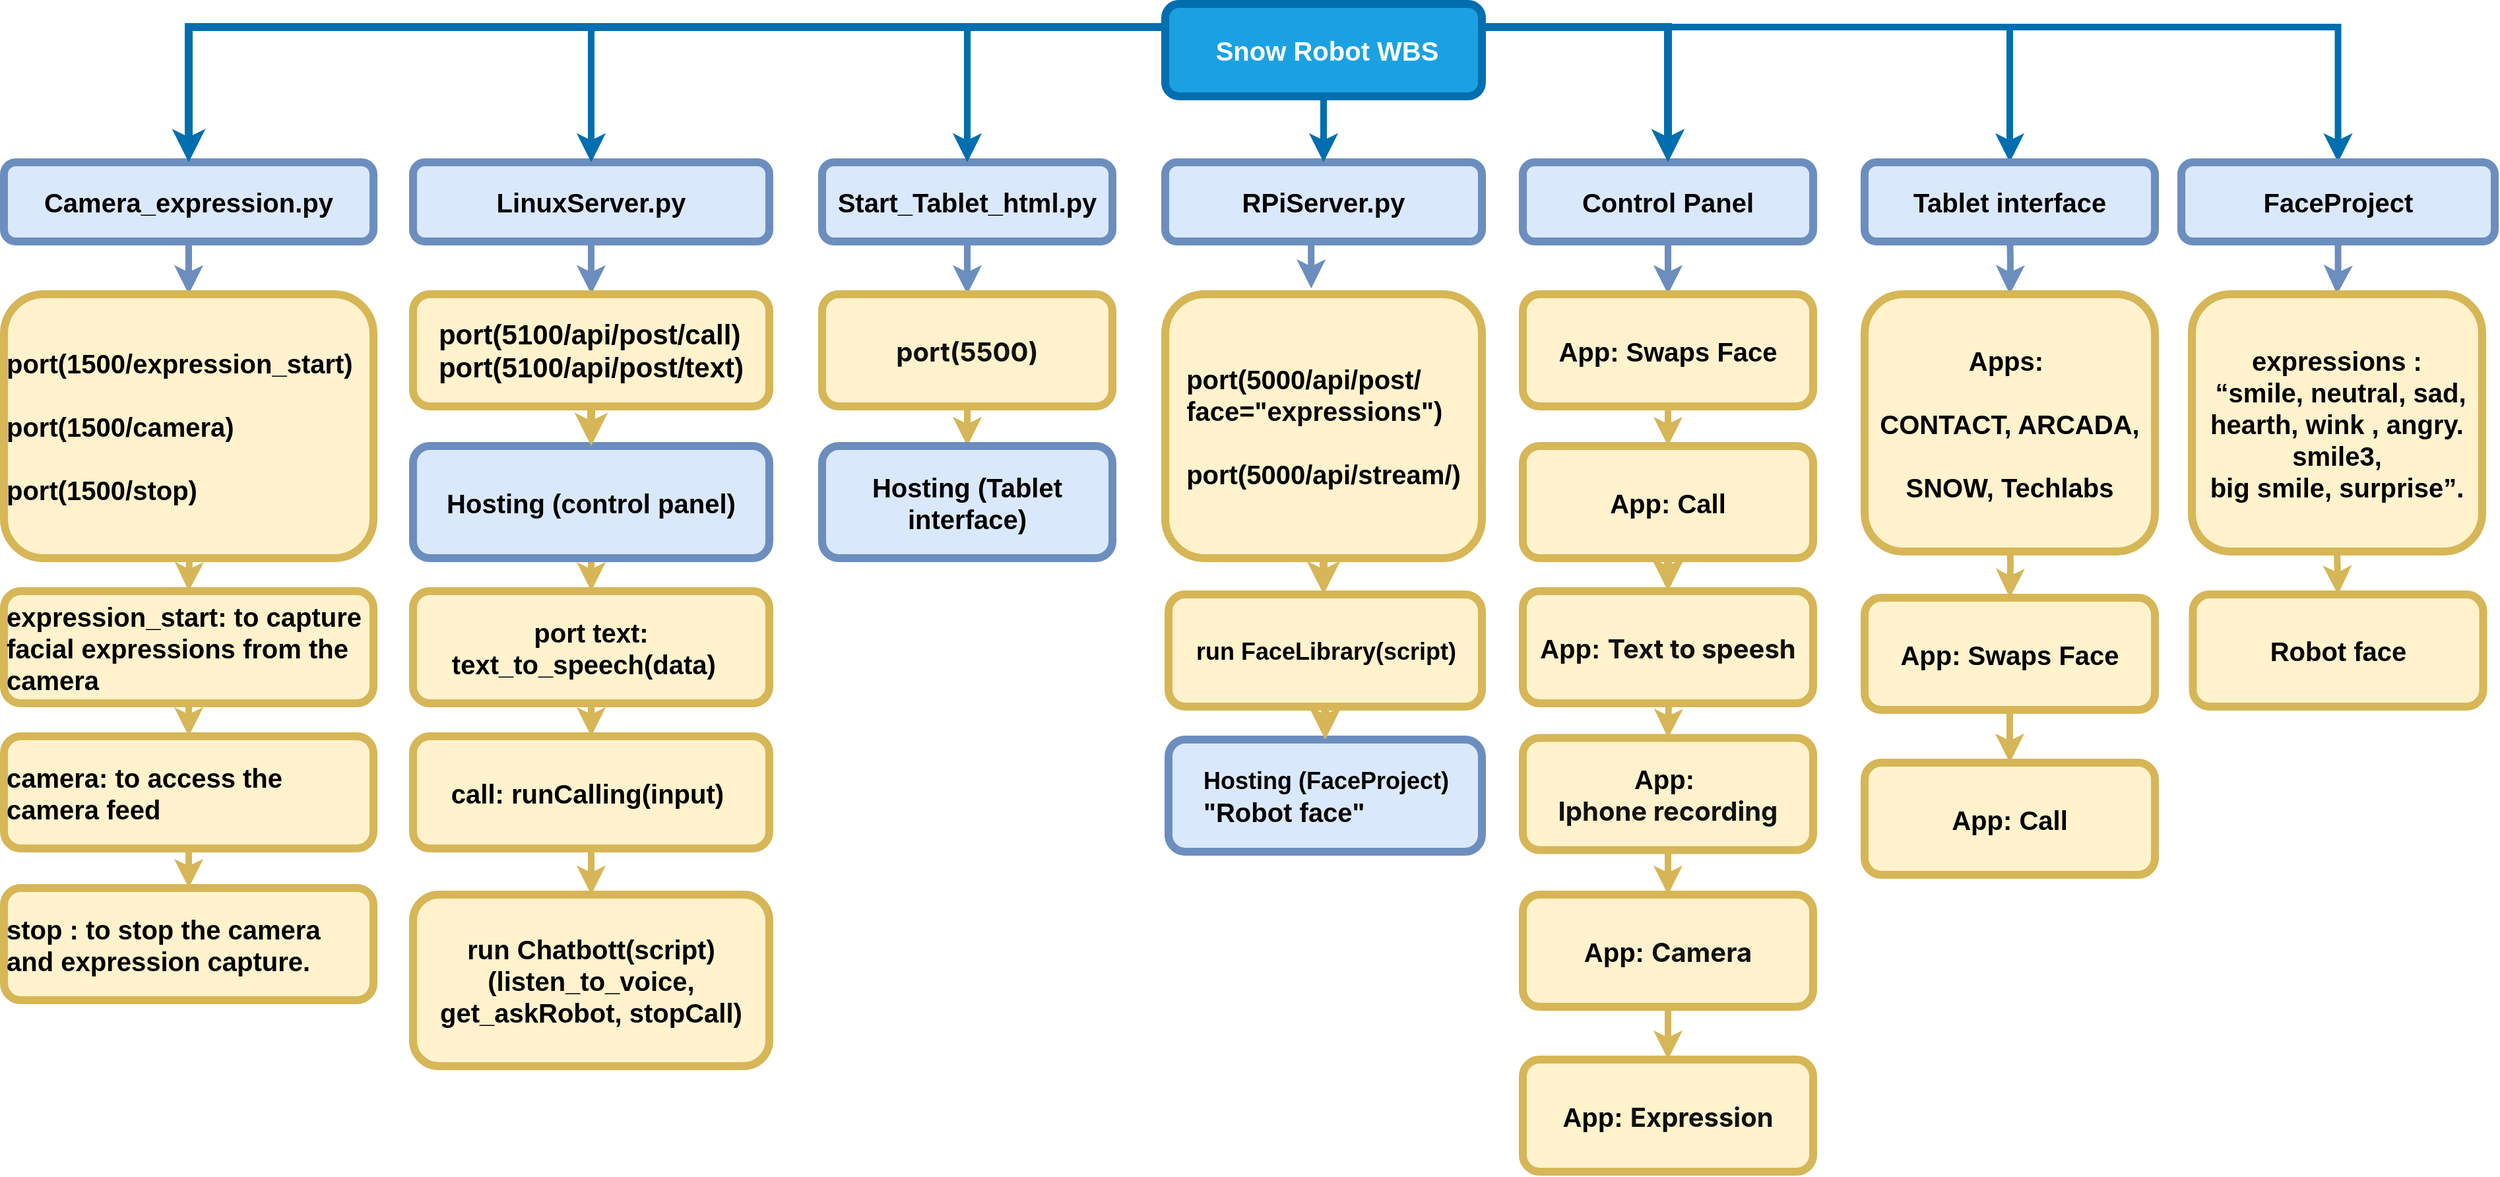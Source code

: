 <mxfile version="22.1.18" type="device">
  <diagram name="Page-1" id="COrFMnz_p7-D-PMmMtaf">
    <mxGraphModel dx="2607" dy="1342" grid="1" gridSize="10" guides="1" tooltips="1" connect="1" arrows="1" fold="1" page="1" pageScale="1" pageWidth="827" pageHeight="1169" math="0" shadow="0">
      <root>
        <mxCell id="0" />
        <mxCell id="1" parent="0" />
        <mxCell id="Z2EIfXbJQI6Vk2WRU7xh-23" style="edgeStyle=orthogonalEdgeStyle;rounded=0;orthogonalLoop=1;jettySize=auto;html=1;exitX=0.5;exitY=1;exitDx=0;exitDy=0;entryX=0.5;entryY=0;entryDx=0;entryDy=0;strokeWidth=5;fillColor=#dae8fc;gradientColor=#7ea6e0;strokeColor=#6c8ebf;" edge="1" parent="1" source="FyWftR82RvruH2qA07P9-5" target="FyWftR82RvruH2qA07P9-28">
          <mxGeometry relative="1" as="geometry" />
        </mxCell>
        <mxCell id="FyWftR82RvruH2qA07P9-5" value="&lt;div&gt;&lt;b&gt;LinuxServer.py&lt;/b&gt;&lt;br&gt;&lt;/div&gt;" style="rounded=1;whiteSpace=wrap;html=1;fillColor=#dae8fc;strokeColor=#6c8ebf;fontSize=20;fontStyle=1;strokeWidth=6;" parent="1" vertex="1">
          <mxGeometry x="500" y="130" width="270" height="60" as="geometry" />
        </mxCell>
        <mxCell id="Z2EIfXbJQI6Vk2WRU7xh-3" style="edgeStyle=orthogonalEdgeStyle;rounded=0;orthogonalLoop=1;jettySize=auto;html=1;exitX=0.5;exitY=1;exitDx=0;exitDy=0;strokeWidth=5;fillColor=#dae8fc;gradientColor=#7ea6e0;strokeColor=#6c8ebf;" edge="1" parent="1" source="FyWftR82RvruH2qA07P9-9" target="FyWftR82RvruH2qA07P9-14">
          <mxGeometry relative="1" as="geometry" />
        </mxCell>
        <mxCell id="FyWftR82RvruH2qA07P9-9" value="&lt;b&gt;Camera_expression.py&lt;/b&gt;" style="rounded=1;whiteSpace=wrap;html=1;fillColor=#dae8fc;strokeColor=#6c8ebf;fontSize=20;fontStyle=1;strokeWidth=6;" parent="1" vertex="1">
          <mxGeometry x="190" y="130" width="280" height="60" as="geometry" />
        </mxCell>
        <mxCell id="Z2EIfXbJQI6Vk2WRU7xh-22" style="edgeStyle=orthogonalEdgeStyle;rounded=0;orthogonalLoop=1;jettySize=auto;html=1;exitX=0.5;exitY=1;exitDx=0;exitDy=0;entryX=0.5;entryY=0;entryDx=0;entryDy=0;strokeWidth=5;fillColor=#dae8fc;gradientColor=#7ea6e0;strokeColor=#6c8ebf;" edge="1" parent="1" source="FyWftR82RvruH2qA07P9-10" target="FyWftR82RvruH2qA07P9-34">
          <mxGeometry relative="1" as="geometry" />
        </mxCell>
        <mxCell id="FyWftR82RvruH2qA07P9-10" value="&lt;font style=&quot;font-size: 20px;&quot;&gt;&lt;b&gt;Start_Tablet_html.py&lt;/b&gt;&lt;span style=&quot;font-size: 20px;&quot;&gt;&lt;br style=&quot;font-size: 20px;&quot;&gt;&lt;/span&gt;&lt;/font&gt;" style="rounded=1;whiteSpace=wrap;html=1;fillColor=#dae8fc;strokeColor=#6c8ebf;fontSize=20;fontStyle=1;strokeWidth=6;" parent="1" vertex="1">
          <mxGeometry x="810" y="130" width="220" height="60" as="geometry" />
        </mxCell>
        <mxCell id="FyWftR82RvruH2qA07P9-11" value="&lt;b&gt;RPiServer.py&lt;/b&gt;" style="rounded=1;whiteSpace=wrap;html=1;fillColor=#dae8fc;strokeColor=#6c8ebf;fontSize=20;fontStyle=1;strokeWidth=6;" parent="1" vertex="1">
          <mxGeometry x="1070" y="130" width="240" height="60" as="geometry" />
        </mxCell>
        <mxCell id="Z2EIfXbJQI6Vk2WRU7xh-13" style="edgeStyle=orthogonalEdgeStyle;rounded=0;orthogonalLoop=1;jettySize=auto;html=1;exitX=0.5;exitY=1;exitDx=0;exitDy=0;entryX=0.5;entryY=0;entryDx=0;entryDy=0;strokeWidth=5;fillColor=#dae8fc;gradientColor=#7ea6e0;strokeColor=#6c8ebf;" edge="1" parent="1" source="FyWftR82RvruH2qA07P9-12" target="FyWftR82RvruH2qA07P9-47">
          <mxGeometry relative="1" as="geometry" />
        </mxCell>
        <mxCell id="FyWftR82RvruH2qA07P9-12" value="&lt;font style=&quot;font-size: 20px;&quot;&gt;Control Panel&lt;span style=&quot;font-size: 20px;&quot;&gt;&lt;font style=&quot;font-size: 20px;&quot;&gt;&lt;br&gt;&lt;/font&gt;&lt;/span&gt;&lt;/font&gt;" style="rounded=1;whiteSpace=wrap;html=1;fillColor=#dae8fc;strokeColor=#6c8ebf;fontSize=20;fontStyle=1;strokeWidth=6;" parent="1" vertex="1">
          <mxGeometry x="1341" y="130" width="220" height="60" as="geometry" />
        </mxCell>
        <mxCell id="Z2EIfXbJQI6Vk2WRU7xh-29" style="edgeStyle=orthogonalEdgeStyle;rounded=0;orthogonalLoop=1;jettySize=auto;html=1;exitX=0.5;exitY=1;exitDx=0;exitDy=0;entryX=0.5;entryY=0;entryDx=0;entryDy=0;fillColor=#fff2cc;strokeColor=#d6b656;strokeWidth=5;" edge="1" parent="1" target="Z2EIfXbJQI6Vk2WRU7xh-1">
          <mxGeometry relative="1" as="geometry">
            <mxPoint x="330" y="405" as="sourcePoint" />
          </mxGeometry>
        </mxCell>
        <mxCell id="FyWftR82RvruH2qA07P9-14" value="&lt;span style=&quot;background-color: initial;&quot;&gt;port(1500/expression_start) &lt;br&gt;&lt;br&gt;port(1500/camera)&lt;br&gt;&lt;br&gt;port(1500/stop)&lt;/span&gt;" style="rounded=1;whiteSpace=wrap;html=1;fillColor=#fff2cc;strokeColor=#d6b656;fontSize=20;fontStyle=1;strokeWidth=6;align=left;" parent="1" vertex="1">
          <mxGeometry x="190" y="230" width="280" height="200" as="geometry" />
        </mxCell>
        <mxCell id="Z2EIfXbJQI6Vk2WRU7xh-36" style="edgeStyle=orthogonalEdgeStyle;rounded=0;orthogonalLoop=1;jettySize=auto;html=1;exitX=0.5;exitY=1;exitDx=0;exitDy=0;entryX=0.5;entryY=0;entryDx=0;entryDy=0;strokeWidth=5;fillColor=#fff2cc;strokeColor=#d6b656;" edge="1" parent="1" source="FyWftR82RvruH2qA07P9-27" target="Z2EIfXbJQI6Vk2WRU7xh-14">
          <mxGeometry relative="1" as="geometry" />
        </mxCell>
        <mxCell id="FyWftR82RvruH2qA07P9-27" value="&lt;div style=&quot;&quot;&gt;&lt;span style=&quot;background-color: initial;&quot;&gt;&lt;font style=&quot;font-size: 20px;&quot;&gt;Hosting (control panel)&lt;/font&gt;&lt;/span&gt;&lt;/div&gt;" style="rounded=1;whiteSpace=wrap;html=1;fillColor=#dae8fc;strokeColor=#6c8ebf;fontSize=20;fontStyle=1;strokeWidth=6;align=center;" parent="1" vertex="1">
          <mxGeometry x="500" y="345" width="270" height="85" as="geometry" />
        </mxCell>
        <mxCell id="FyWftR82RvruH2qA07P9-72" style="edgeStyle=orthogonalEdgeStyle;rounded=0;orthogonalLoop=1;jettySize=auto;html=1;exitX=0.5;exitY=1;exitDx=0;exitDy=0;fillColor=#fff2cc;strokeColor=#d6b656;strokeWidth=6;" parent="1" source="FyWftR82RvruH2qA07P9-28" target="FyWftR82RvruH2qA07P9-27" edge="1">
          <mxGeometry relative="1" as="geometry" />
        </mxCell>
        <mxCell id="FyWftR82RvruH2qA07P9-28" value="&lt;div style=&quot;text-align: left; font-size: 21px;&quot;&gt;&lt;font style=&quot;font-size: 21px;&quot;&gt;port(5100/api/post/call&lt;span style=&quot;background-color: initial;&quot;&gt;)&lt;/span&gt;&lt;/font&gt;&lt;/div&gt;&lt;div style=&quot;text-align: left; font-size: 21px;&quot;&gt;&lt;font style=&quot;font-size: 21px;&quot;&gt;port(5100/api/post/text&lt;span style=&quot;border-color: var(--border-color); background-color: initial;&quot;&gt;)&lt;/span&gt;&lt;/font&gt;&lt;span style=&quot;font-size: 18px; background-color: initial;&quot;&gt;&lt;br&gt;&lt;/span&gt;&lt;/div&gt;" style="rounded=1;whiteSpace=wrap;html=1;fillColor=#fff2cc;strokeColor=#d6b656;fontSize=20;fontStyle=1;strokeWidth=6;" parent="1" vertex="1">
          <mxGeometry x="500" y="230" width="270" height="85" as="geometry" />
        </mxCell>
        <mxCell id="Z2EIfXbJQI6Vk2WRU7xh-38" style="edgeStyle=orthogonalEdgeStyle;rounded=0;orthogonalLoop=1;jettySize=auto;html=1;exitX=0.5;exitY=1;exitDx=0;exitDy=0;entryX=0.5;entryY=0;entryDx=0;entryDy=0;strokeWidth=5;fillColor=#fff2cc;strokeColor=#d6b656;" edge="1" parent="1" source="FyWftR82RvruH2qA07P9-29" target="Z2EIfXbJQI6Vk2WRU7xh-12">
          <mxGeometry relative="1" as="geometry" />
        </mxCell>
        <mxCell id="FyWftR82RvruH2qA07P9-29" value="&lt;div style=&quot;&quot;&gt;call: runCalling(input)&amp;nbsp;&lt;/div&gt;" style="rounded=1;whiteSpace=wrap;html=1;fillColor=#fff2cc;strokeColor=#d6b656;fontSize=20;fontStyle=1;align=center;strokeWidth=6;" parent="1" vertex="1">
          <mxGeometry x="500" y="565" width="270" height="85" as="geometry" />
        </mxCell>
        <mxCell id="Z2EIfXbJQI6Vk2WRU7xh-24" style="edgeStyle=orthogonalEdgeStyle;rounded=0;orthogonalLoop=1;jettySize=auto;html=1;exitX=0.5;exitY=1;exitDx=0;exitDy=0;entryX=0.5;entryY=0;entryDx=0;entryDy=0;strokeWidth=5;fillColor=#fff2cc;strokeColor=#d6b656;" edge="1" parent="1" source="FyWftR82RvruH2qA07P9-34" target="Wc_TI29IOknh3dccR-WR-1">
          <mxGeometry relative="1" as="geometry" />
        </mxCell>
        <mxCell id="FyWftR82RvruH2qA07P9-34" value="&lt;div style=&quot;text-align: left;&quot;&gt;&lt;font face=&quot;-apple-system, Roboto, SegoeUI, Segoe UI, Helvetica Neue, Helvetica, Microsoft YaHei, Meiryo UI, Meiryo, Arial Unicode MS, sans-serif&quot; color=&quot;#111111&quot;&gt;port(5500)&lt;/font&gt;&lt;br&gt;&lt;/div&gt;" style="rounded=1;whiteSpace=wrap;html=1;fillColor=#fff2cc;strokeColor=#d6b656;fontSize=20;fontStyle=1;strokeWidth=6;" parent="1" vertex="1">
          <mxGeometry x="810" y="230" width="220" height="85" as="geometry" />
        </mxCell>
        <mxCell id="FyWftR82RvruH2qA07P9-37" value="&lt;div style=&quot;text-align: left;&quot;&gt;&lt;span style=&quot;font-size: 18px; background-color: initial;&quot;&gt;Hosting (FaceProject)&lt;/span&gt;&lt;/div&gt;&lt;font style=&quot;&quot;&gt;&lt;div style=&quot;text-align: left;&quot;&gt;&lt;span style=&quot;background-color: initial;&quot;&gt;&quot;Robot face&quot;&lt;/span&gt;&lt;/div&gt;&lt;/font&gt;" style="rounded=1;whiteSpace=wrap;html=1;fillColor=#dae8fc;strokeColor=#6c8ebf;fontSize=20;fontStyle=1;strokeWidth=6;" parent="1" vertex="1">
          <mxGeometry x="1072.5" y="567.5" width="237.5" height="85" as="geometry" />
        </mxCell>
        <mxCell id="FyWftR82RvruH2qA07P9-88" style="edgeStyle=orthogonalEdgeStyle;rounded=0;orthogonalLoop=1;jettySize=auto;html=1;exitX=0;exitY=0.25;exitDx=0;exitDy=0;entryX=0.5;entryY=0;entryDx=0;entryDy=0;strokeWidth=6;fillColor=#1ba1e2;strokeColor=#006EAF;" parent="1" source="FyWftR82RvruH2qA07P9-39" target="FyWftR82RvruH2qA07P9-9" edge="1">
          <mxGeometry relative="1" as="geometry" />
        </mxCell>
        <mxCell id="FyWftR82RvruH2qA07P9-91" style="edgeStyle=orthogonalEdgeStyle;rounded=0;orthogonalLoop=1;jettySize=auto;html=1;exitX=1;exitY=0.25;exitDx=0;exitDy=0;strokeWidth=6;fillColor=#1ba1e2;strokeColor=#006EAF;" parent="1" source="FyWftR82RvruH2qA07P9-39" target="FyWftR82RvruH2qA07P9-12" edge="1">
          <mxGeometry relative="1" as="geometry" />
        </mxCell>
        <mxCell id="Z2EIfXbJQI6Vk2WRU7xh-51" style="edgeStyle=orthogonalEdgeStyle;rounded=0;orthogonalLoop=1;jettySize=auto;html=1;exitX=1;exitY=0.25;exitDx=0;exitDy=0;strokeWidth=5;fillColor=#1ba1e2;strokeColor=#006EAF;" edge="1" parent="1" source="FyWftR82RvruH2qA07P9-39" target="Z2EIfXbJQI6Vk2WRU7xh-48">
          <mxGeometry relative="1" as="geometry" />
        </mxCell>
        <mxCell id="Z2EIfXbJQI6Vk2WRU7xh-55" style="edgeStyle=orthogonalEdgeStyle;rounded=0;orthogonalLoop=1;jettySize=auto;html=1;exitX=1;exitY=0.25;exitDx=0;exitDy=0;fillColor=#1ba1e2;strokeColor=#006EAF;strokeWidth=5;" edge="1" parent="1" source="FyWftR82RvruH2qA07P9-39" target="Z2EIfXbJQI6Vk2WRU7xh-52">
          <mxGeometry relative="1" as="geometry" />
        </mxCell>
        <mxCell id="Z2EIfXbJQI6Vk2WRU7xh-56" style="edgeStyle=orthogonalEdgeStyle;rounded=0;orthogonalLoop=1;jettySize=auto;html=1;exitX=0.5;exitY=1;exitDx=0;exitDy=0;entryX=0.5;entryY=0;entryDx=0;entryDy=0;strokeWidth=5;fillColor=#1ba1e2;strokeColor=#006EAF;" edge="1" parent="1" source="FyWftR82RvruH2qA07P9-39" target="FyWftR82RvruH2qA07P9-11">
          <mxGeometry relative="1" as="geometry" />
        </mxCell>
        <mxCell id="Z2EIfXbJQI6Vk2WRU7xh-58" style="edgeStyle=orthogonalEdgeStyle;rounded=0;orthogonalLoop=1;jettySize=auto;html=1;exitX=0;exitY=0.25;exitDx=0;exitDy=0;entryX=0.5;entryY=0;entryDx=0;entryDy=0;fillColor=#1ba1e2;strokeColor=#006EAF;strokeWidth=5;" edge="1" parent="1" source="FyWftR82RvruH2qA07P9-39" target="FyWftR82RvruH2qA07P9-5">
          <mxGeometry relative="1" as="geometry" />
        </mxCell>
        <mxCell id="Z2EIfXbJQI6Vk2WRU7xh-59" style="edgeStyle=orthogonalEdgeStyle;rounded=0;orthogonalLoop=1;jettySize=auto;html=1;exitX=0;exitY=0.25;exitDx=0;exitDy=0;fillColor=#1ba1e2;strokeColor=#006EAF;strokeWidth=5;" edge="1" parent="1" source="FyWftR82RvruH2qA07P9-39" target="FyWftR82RvruH2qA07P9-10">
          <mxGeometry relative="1" as="geometry" />
        </mxCell>
        <mxCell id="FyWftR82RvruH2qA07P9-39" value="&lt;font style=&quot;&quot;&gt;&amp;nbsp;Snow Robot WBS&lt;br style=&quot;font-size: 20px;&quot;&gt;&lt;/font&gt;" style="rounded=1;whiteSpace=wrap;html=1;fillColor=#1ba1e2;strokeColor=#006EAF;fontSize=20;fontStyle=1;strokeWidth=6;fontColor=#ffffff;" parent="1" vertex="1">
          <mxGeometry x="1070" y="10" width="240" height="70" as="geometry" />
        </mxCell>
        <mxCell id="FyWftR82RvruH2qA07P9-62" style="edgeStyle=orthogonalEdgeStyle;rounded=0;orthogonalLoop=1;jettySize=auto;html=1;exitX=0.5;exitY=1;exitDx=0;exitDy=0;entryX=0.5;entryY=0;entryDx=0;entryDy=0;fillColor=#fff2cc;strokeColor=#d6b656;strokeWidth=6;" parent="1" edge="1">
          <mxGeometry relative="1" as="geometry">
            <mxPoint x="1190" y="432.5" as="sourcePoint" />
            <mxPoint x="1190" y="457.5" as="targetPoint" />
          </mxGeometry>
        </mxCell>
        <mxCell id="FyWftR82RvruH2qA07P9-41" value="&lt;div style=&quot;text-align: left;&quot;&gt;port(5000/api/post/&lt;/div&gt;&lt;div style=&quot;text-align: left;&quot;&gt;face=&quot;expressions&quot;)&lt;/div&gt;&lt;div style=&quot;text-align: left;&quot;&gt;&lt;br&gt;&lt;/div&gt;&lt;div style=&quot;text-align: left;&quot;&gt;port(5000/api/stream/)&lt;br&gt;&lt;/div&gt;&lt;div style=&quot;text-align: left;&quot;&gt;&lt;/div&gt;" style="rounded=1;whiteSpace=wrap;html=1;fillColor=#fff2cc;strokeColor=#d6b656;fontSize=20;fontStyle=1;strokeWidth=6;" parent="1" vertex="1">
          <mxGeometry x="1070" y="230" width="240" height="200" as="geometry" />
        </mxCell>
        <mxCell id="FyWftR82RvruH2qA07P9-64" style="edgeStyle=orthogonalEdgeStyle;rounded=0;orthogonalLoop=1;jettySize=auto;html=1;exitX=0.5;exitY=1;exitDx=0;exitDy=0;entryX=0.5;entryY=0;entryDx=0;entryDy=0;fillColor=#fff2cc;strokeColor=#d6b656;strokeWidth=6;" parent="1" source="FyWftR82RvruH2qA07P9-43" target="FyWftR82RvruH2qA07P9-37" edge="1">
          <mxGeometry relative="1" as="geometry" />
        </mxCell>
        <mxCell id="FyWftR82RvruH2qA07P9-43" value="&lt;font style=&quot;&quot;&gt;&lt;font style=&quot;font-size: 18px;&quot;&gt;run FaceLibrary(script)&lt;/font&gt;&lt;br style=&quot;font-size: 20px;&quot;&gt;&lt;/font&gt;" style="rounded=1;whiteSpace=wrap;html=1;fillColor=#fff2cc;strokeColor=#d6b656;fontSize=20;fontStyle=1;strokeWidth=6;" parent="1" vertex="1">
          <mxGeometry x="1072.5" y="457.5" width="237.5" height="85" as="geometry" />
        </mxCell>
        <mxCell id="Z2EIfXbJQI6Vk2WRU7xh-25" style="edgeStyle=orthogonalEdgeStyle;rounded=0;orthogonalLoop=1;jettySize=auto;html=1;exitX=0.5;exitY=1;exitDx=0;exitDy=0;fillColor=#fff2cc;strokeColor=#d6b656;strokeWidth=5;" edge="1" parent="1" source="FyWftR82RvruH2qA07P9-47" target="FyWftR82RvruH2qA07P9-48">
          <mxGeometry relative="1" as="geometry" />
        </mxCell>
        <mxCell id="FyWftR82RvruH2qA07P9-47" value="&lt;div style=&quot;text-align: left;&quot;&gt;App: Swaps Face&lt;br&gt;&lt;/div&gt;" style="rounded=1;whiteSpace=wrap;html=1;fillColor=#fff2cc;strokeColor=#d6b656;fontSize=20;fontStyle=1;strokeWidth=6;" parent="1" vertex="1">
          <mxGeometry x="1341" y="230" width="220" height="85" as="geometry" />
        </mxCell>
        <mxCell id="FyWftR82RvruH2qA07P9-68" style="edgeStyle=orthogonalEdgeStyle;rounded=0;orthogonalLoop=1;jettySize=auto;html=1;exitX=0.5;exitY=1;exitDx=0;exitDy=0;fillColor=#fff2cc;strokeColor=#d6b656;strokeWidth=6;" parent="1" source="FyWftR82RvruH2qA07P9-48" target="FyWftR82RvruH2qA07P9-49" edge="1">
          <mxGeometry relative="1" as="geometry" />
        </mxCell>
        <mxCell id="FyWftR82RvruH2qA07P9-48" value="App:&amp;nbsp;&lt;span style=&quot;text-align: left; background-color: initial;&quot;&gt;Call&lt;/span&gt;" style="rounded=1;whiteSpace=wrap;html=1;fillColor=#fff2cc;strokeColor=#d6b656;fontSize=20;fontStyle=1;strokeWidth=6;" parent="1" vertex="1">
          <mxGeometry x="1341" y="345" width="220" height="85" as="geometry" />
        </mxCell>
        <mxCell id="Z2EIfXbJQI6Vk2WRU7xh-32" style="edgeStyle=orthogonalEdgeStyle;rounded=0;orthogonalLoop=1;jettySize=auto;html=1;exitX=0.5;exitY=1;exitDx=0;exitDy=0;entryX=0.5;entryY=0;entryDx=0;entryDy=0;fillColor=#fff2cc;strokeColor=#d6b656;strokeWidth=5;" edge="1" parent="1" target="FyWftR82RvruH2qA07P9-50">
          <mxGeometry relative="1" as="geometry">
            <mxPoint x="1451" y="511.25" as="sourcePoint" />
          </mxGeometry>
        </mxCell>
        <mxCell id="FyWftR82RvruH2qA07P9-49" value="App:&amp;nbsp;&lt;span style=&quot;color: rgb(17, 17, 17); font-family: -apple-system, Roboto, SegoeUI, &amp;quot;Segoe UI&amp;quot;, &amp;quot;Helvetica Neue&amp;quot;, Helvetica, &amp;quot;Microsoft YaHei&amp;quot;, &amp;quot;Meiryo UI&amp;quot;, Meiryo, &amp;quot;Arial Unicode MS&amp;quot;, sans-serif; text-align: left; background-color: initial;&quot;&gt;Text to speesh&lt;/span&gt;" style="rounded=1;whiteSpace=wrap;html=1;fillColor=#fff2cc;strokeColor=#d6b656;fontSize=20;fontStyle=1;strokeWidth=6;" parent="1" vertex="1">
          <mxGeometry x="1341" y="455" width="220" height="85" as="geometry" />
        </mxCell>
        <mxCell id="Z2EIfXbJQI6Vk2WRU7xh-40" style="edgeStyle=orthogonalEdgeStyle;rounded=0;orthogonalLoop=1;jettySize=auto;html=1;exitX=0.5;exitY=1;exitDx=0;exitDy=0;entryX=0.5;entryY=0;entryDx=0;entryDy=0;strokeWidth=5;fillColor=#fff2cc;strokeColor=#d6b656;" edge="1" parent="1" source="FyWftR82RvruH2qA07P9-50" target="FyWftR82RvruH2qA07P9-51">
          <mxGeometry relative="1" as="geometry" />
        </mxCell>
        <mxCell id="FyWftR82RvruH2qA07P9-50" value="App:&amp;nbsp;&lt;div style=&quot;text-align: left;&quot;&gt;&lt;font face=&quot;-apple-system, Roboto, SegoeUI, Segoe UI, Helvetica Neue, Helvetica, Microsoft YaHei, Meiryo UI, Meiryo, Arial Unicode MS, sans-serif&quot; color=&quot;#111111&quot;&gt;Iphone recording&lt;/font&gt;&lt;br&gt;&lt;/div&gt;" style="rounded=1;whiteSpace=wrap;html=1;fillColor=#fff2cc;strokeColor=#d6b656;fontSize=20;fontStyle=1;strokeWidth=6;" parent="1" vertex="1">
          <mxGeometry x="1341" y="566.25" width="220" height="85" as="geometry" />
        </mxCell>
        <mxCell id="Z2EIfXbJQI6Vk2WRU7xh-39" style="edgeStyle=orthogonalEdgeStyle;rounded=0;orthogonalLoop=1;jettySize=auto;html=1;exitX=0.5;exitY=1;exitDx=0;exitDy=0;strokeWidth=5;fillColor=#fff2cc;strokeColor=#d6b656;" edge="1" parent="1" source="FyWftR82RvruH2qA07P9-51" target="Wc_TI29IOknh3dccR-WR-5">
          <mxGeometry relative="1" as="geometry" />
        </mxCell>
        <mxCell id="FyWftR82RvruH2qA07P9-51" value="App:&amp;nbsp;&lt;span style=&quot;color: rgb(17, 17, 17); font-family: -apple-system, Roboto, SegoeUI, &amp;quot;Segoe UI&amp;quot;, &amp;quot;Helvetica Neue&amp;quot;, Helvetica, &amp;quot;Microsoft YaHei&amp;quot;, &amp;quot;Meiryo UI&amp;quot;, Meiryo, &amp;quot;Arial Unicode MS&amp;quot;, sans-serif; text-align: left; background-color: initial;&quot;&gt;Camera&lt;/span&gt;" style="rounded=1;whiteSpace=wrap;html=1;fillColor=#fff2cc;strokeColor=#d6b656;fontSize=20;fontStyle=1;strokeWidth=6;" parent="1" vertex="1">
          <mxGeometry x="1341" y="685" width="220" height="85" as="geometry" />
        </mxCell>
        <mxCell id="FyWftR82RvruH2qA07P9-82" style="edgeStyle=orthogonalEdgeStyle;rounded=0;orthogonalLoop=1;jettySize=auto;html=1;entryX=0.5;entryY=0;entryDx=0;entryDy=0;fillColor=#fff2cc;strokeColor=#d6b656;strokeWidth=6;" parent="1" edge="1">
          <mxGeometry relative="1" as="geometry">
            <mxPoint x="339.875" y="695" as="sourcePoint" />
            <mxPoint x="339.91" y="695" as="targetPoint" />
          </mxGeometry>
        </mxCell>
        <mxCell id="Wc_TI29IOknh3dccR-WR-1" value="&lt;div style=&quot;&quot;&gt;&lt;font style=&quot;font-size: 20px;&quot;&gt;&amp;nbsp;Hosting (Tablet&amp;nbsp;&lt;/font&gt;&lt;/div&gt;&lt;font style=&quot;font-size: 20px;&quot;&gt;interface)&lt;/font&gt;" style="rounded=1;whiteSpace=wrap;html=1;fillColor=#dae8fc;strokeColor=#6c8ebf;fontSize=20;fontStyle=1;align=center;strokeWidth=6;" parent="1" vertex="1">
          <mxGeometry x="810" y="345" width="220" height="85" as="geometry" />
        </mxCell>
        <mxCell id="Wc_TI29IOknh3dccR-WR-5" value="App:&amp;nbsp;&lt;span style=&quot;color: rgb(17, 17, 17); font-family: -apple-system, Roboto, SegoeUI, &amp;quot;Segoe UI&amp;quot;, &amp;quot;Helvetica Neue&amp;quot;, Helvetica, &amp;quot;Microsoft YaHei&amp;quot;, &amp;quot;Meiryo UI&amp;quot;, Meiryo, &amp;quot;Arial Unicode MS&amp;quot;, sans-serif; text-align: left; background-color: initial;&quot;&gt;Expression&lt;/span&gt;" style="rounded=1;whiteSpace=wrap;html=1;fillColor=#fff2cc;strokeColor=#d6b656;fontSize=20;fontStyle=1;strokeWidth=6;" parent="1" vertex="1">
          <mxGeometry x="1341" y="810" width="220" height="85" as="geometry" />
        </mxCell>
        <mxCell id="Z2EIfXbJQI6Vk2WRU7xh-5" style="edgeStyle=orthogonalEdgeStyle;rounded=0;orthogonalLoop=1;jettySize=auto;html=1;exitX=0.5;exitY=1;exitDx=0;exitDy=0;entryX=0.5;entryY=0;entryDx=0;entryDy=0;strokeWidth=5;fillColor=#fff2cc;strokeColor=#d6b656;" edge="1" parent="1" source="Z2EIfXbJQI6Vk2WRU7xh-1" target="Z2EIfXbJQI6Vk2WRU7xh-2">
          <mxGeometry relative="1" as="geometry" />
        </mxCell>
        <mxCell id="Z2EIfXbJQI6Vk2WRU7xh-1" value="expression_start: to capture facial expressions from the camera" style="rounded=1;whiteSpace=wrap;html=1;fillColor=#fff2cc;strokeColor=#d6b656;fontSize=20;fontStyle=1;strokeWidth=6;align=left;" vertex="1" parent="1">
          <mxGeometry x="190" y="455" width="280" height="85" as="geometry" />
        </mxCell>
        <mxCell id="Z2EIfXbJQI6Vk2WRU7xh-27" value="" style="edgeStyle=orthogonalEdgeStyle;rounded=0;orthogonalLoop=1;jettySize=auto;html=1;fillColor=#fff2cc;strokeColor=#d6b656;strokeWidth=5;" edge="1" parent="1" source="Z2EIfXbJQI6Vk2WRU7xh-2" target="Z2EIfXbJQI6Vk2WRU7xh-4">
          <mxGeometry relative="1" as="geometry" />
        </mxCell>
        <mxCell id="Z2EIfXbJQI6Vk2WRU7xh-2" value="camera:&amp;nbsp;to access the camera feed" style="rounded=1;whiteSpace=wrap;html=1;fillColor=#fff2cc;strokeColor=#d6b656;fontSize=20;fontStyle=1;strokeWidth=6;align=left;" vertex="1" parent="1">
          <mxGeometry x="190" y="565" width="280" height="85" as="geometry" />
        </mxCell>
        <mxCell id="Z2EIfXbJQI6Vk2WRU7xh-4" value="stop&amp;nbsp;:&amp;nbsp;to stop the camera and expression capture." style="rounded=1;whiteSpace=wrap;html=1;fillColor=#fff2cc;strokeColor=#d6b656;fontSize=20;fontStyle=1;strokeWidth=6;align=left;" vertex="1" parent="1">
          <mxGeometry x="190" y="680" width="280" height="85" as="geometry" />
        </mxCell>
        <mxCell id="Z2EIfXbJQI6Vk2WRU7xh-7" style="edgeStyle=orthogonalEdgeStyle;rounded=0;orthogonalLoop=1;jettySize=auto;html=1;exitX=0.5;exitY=1;exitDx=0;exitDy=0;entryX=0.461;entryY=-0.022;entryDx=0;entryDy=0;entryPerimeter=0;strokeWidth=5;fillColor=#dae8fc;gradientColor=#7ea6e0;strokeColor=#6c8ebf;" edge="1" parent="1" source="FyWftR82RvruH2qA07P9-11" target="FyWftR82RvruH2qA07P9-41">
          <mxGeometry relative="1" as="geometry" />
        </mxCell>
        <mxCell id="Z2EIfXbJQI6Vk2WRU7xh-12" value="&lt;div style=&quot;&quot;&gt;run Chatbott(script)&lt;br&gt;&lt;/div&gt;&lt;div style=&quot;&quot;&gt;(listen_to_voice, get_askRobot, stopCall)&lt;/div&gt;" style="rounded=1;whiteSpace=wrap;html=1;fillColor=#fff2cc;strokeColor=#d6b656;fontSize=20;fontStyle=1;align=center;strokeWidth=6;" vertex="1" parent="1">
          <mxGeometry x="500" y="685" width="270" height="130" as="geometry" />
        </mxCell>
        <mxCell id="Z2EIfXbJQI6Vk2WRU7xh-37" style="edgeStyle=orthogonalEdgeStyle;rounded=0;orthogonalLoop=1;jettySize=auto;html=1;exitX=0.5;exitY=1;exitDx=0;exitDy=0;entryX=0.5;entryY=0;entryDx=0;entryDy=0;fillColor=#fff2cc;strokeColor=#d6b656;strokeWidth=5;" edge="1" parent="1" source="Z2EIfXbJQI6Vk2WRU7xh-14" target="FyWftR82RvruH2qA07P9-29">
          <mxGeometry relative="1" as="geometry" />
        </mxCell>
        <mxCell id="Z2EIfXbJQI6Vk2WRU7xh-14" value="&lt;div style=&quot;&quot;&gt;port text: text_to_speech(data)&amp;nbsp;&amp;nbsp;&lt;/div&gt;" style="rounded=1;whiteSpace=wrap;html=1;fillColor=#fff2cc;strokeColor=#d6b656;fontSize=20;fontStyle=1;align=center;strokeWidth=6;" vertex="1" parent="1">
          <mxGeometry x="500" y="455" width="270" height="85" as="geometry" />
        </mxCell>
        <mxCell id="Z2EIfXbJQI6Vk2WRU7xh-44" value="&lt;font style=&quot;&quot;&gt;App: Call&lt;br style=&quot;font-size: 20px;&quot;&gt;&lt;/font&gt;" style="rounded=1;whiteSpace=wrap;html=1;fillColor=#fff2cc;strokeColor=#d6b656;fontSize=20;fontStyle=1;strokeWidth=6;" vertex="1" parent="1">
          <mxGeometry x="1600" y="585" width="220" height="85" as="geometry" />
        </mxCell>
        <mxCell id="Z2EIfXbJQI6Vk2WRU7xh-45" style="edgeStyle=orthogonalEdgeStyle;rounded=0;orthogonalLoop=1;jettySize=auto;html=1;exitX=0.5;exitY=1;exitDx=0;exitDy=0;entryX=0.5;entryY=0;entryDx=0;entryDy=0;strokeWidth=5;fillColor=#fff2cc;strokeColor=#d6b656;" edge="1" parent="1" source="Z2EIfXbJQI6Vk2WRU7xh-46" target="Z2EIfXbJQI6Vk2WRU7xh-44">
          <mxGeometry relative="1" as="geometry" />
        </mxCell>
        <mxCell id="Z2EIfXbJQI6Vk2WRU7xh-46" value="&lt;div style=&quot;&quot;&gt;App: Swaps Face&lt;br&gt;&lt;/div&gt;" style="rounded=1;whiteSpace=wrap;html=1;fillColor=#fff2cc;strokeColor=#d6b656;fontSize=20;fontStyle=1;align=center;strokeWidth=6;" vertex="1" parent="1">
          <mxGeometry x="1600" y="460" width="220" height="85" as="geometry" />
        </mxCell>
        <mxCell id="Z2EIfXbJQI6Vk2WRU7xh-47" style="edgeStyle=orthogonalEdgeStyle;rounded=0;orthogonalLoop=1;jettySize=auto;html=1;exitX=0.5;exitY=1;exitDx=0;exitDy=0;strokeWidth=5;fillColor=#dae8fc;strokeColor=#6c8ebf;gradientColor=#7ea6e0;" edge="1" parent="1" target="Z2EIfXbJQI6Vk2WRU7xh-50">
          <mxGeometry relative="1" as="geometry">
            <mxPoint x="1710" y="180" as="sourcePoint" />
          </mxGeometry>
        </mxCell>
        <mxCell id="Z2EIfXbJQI6Vk2WRU7xh-48" value="Tablet interface" style="rounded=1;whiteSpace=wrap;html=1;fillColor=#dae8fc;strokeColor=#6c8ebf;fontSize=20;fontStyle=1;align=center;strokeWidth=6;" vertex="1" parent="1">
          <mxGeometry x="1600" y="130" width="220" height="60" as="geometry" />
        </mxCell>
        <mxCell id="Z2EIfXbJQI6Vk2WRU7xh-49" style="edgeStyle=orthogonalEdgeStyle;rounded=0;orthogonalLoop=1;jettySize=auto;html=1;exitX=0.5;exitY=1;exitDx=0;exitDy=0;entryX=0.5;entryY=0;entryDx=0;entryDy=0;strokeWidth=5;fillColor=#fff2cc;strokeColor=#d6b656;" edge="1" parent="1" target="Z2EIfXbJQI6Vk2WRU7xh-46">
          <mxGeometry relative="1" as="geometry">
            <mxPoint x="1710" y="407.5" as="sourcePoint" />
          </mxGeometry>
        </mxCell>
        <mxCell id="Z2EIfXbJQI6Vk2WRU7xh-50" value="&lt;div style=&quot;&quot;&gt;Apps:&amp;nbsp;&lt;/div&gt;&lt;div style=&quot;&quot;&gt;&lt;br&gt;&lt;/div&gt;&lt;div style=&quot;&quot;&gt;CONTACT, ARCADA,&lt;/div&gt;&lt;div style=&quot;&quot;&gt;&lt;br&gt;&lt;/div&gt;&lt;div style=&quot;&quot;&gt;SNOW, Techlabs&lt;br&gt;&lt;/div&gt;" style="rounded=1;whiteSpace=wrap;html=1;fillColor=#fff2cc;strokeColor=#d6b656;fontSize=20;fontStyle=1;align=center;strokeWidth=6;" vertex="1" parent="1">
          <mxGeometry x="1600" y="230" width="220" height="195" as="geometry" />
        </mxCell>
        <mxCell id="Z2EIfXbJQI6Vk2WRU7xh-54" style="edgeStyle=orthogonalEdgeStyle;rounded=0;orthogonalLoop=1;jettySize=auto;html=1;exitX=0.5;exitY=1;exitDx=0;exitDy=0;entryX=0.5;entryY=0;entryDx=0;entryDy=0;strokeWidth=5;fillColor=#dae8fc;strokeColor=#6c8ebf;" edge="1" parent="1" source="Z2EIfXbJQI6Vk2WRU7xh-52" target="Z2EIfXbJQI6Vk2WRU7xh-53">
          <mxGeometry relative="1" as="geometry" />
        </mxCell>
        <mxCell id="Z2EIfXbJQI6Vk2WRU7xh-52" value="&lt;div style=&quot;text-align: left;&quot;&gt;&lt;span style=&quot;background-color: initial;&quot;&gt;&lt;font style=&quot;font-size: 20px;&quot;&gt;FaceProject&lt;/font&gt;&lt;/span&gt;&lt;/div&gt;" style="rounded=1;whiteSpace=wrap;html=1;fillColor=#dae8fc;strokeColor=#6c8ebf;fontSize=20;fontStyle=1;strokeWidth=6;" vertex="1" parent="1">
          <mxGeometry x="1840" y="130" width="237.5" height="60" as="geometry" />
        </mxCell>
        <mxCell id="Z2EIfXbJQI6Vk2WRU7xh-61" style="edgeStyle=orthogonalEdgeStyle;rounded=0;orthogonalLoop=1;jettySize=auto;html=1;exitX=0.5;exitY=1;exitDx=0;exitDy=0;entryX=0.5;entryY=0;entryDx=0;entryDy=0;fillColor=#fff2cc;strokeColor=#d6b656;strokeWidth=5;" edge="1" parent="1" source="Z2EIfXbJQI6Vk2WRU7xh-53" target="Z2EIfXbJQI6Vk2WRU7xh-60">
          <mxGeometry relative="1" as="geometry" />
        </mxCell>
        <mxCell id="Z2EIfXbJQI6Vk2WRU7xh-53" value="&lt;div style=&quot;&quot;&gt;expressions :&lt;/div&gt;&lt;div style=&quot;&quot;&gt;&amp;nbsp;“smile, neutral, sad, hearth, wink , angry. smile3,&lt;br/&gt;big smile, surprise”.&lt;br&gt;&lt;/div&gt;" style="rounded=1;whiteSpace=wrap;html=1;fillColor=#fff2cc;strokeColor=#d6b656;fontSize=20;fontStyle=1;align=center;strokeWidth=6;" vertex="1" parent="1">
          <mxGeometry x="1848" y="230" width="220" height="195" as="geometry" />
        </mxCell>
        <mxCell id="Z2EIfXbJQI6Vk2WRU7xh-60" value="&lt;div style=&quot;&quot;&gt;Robot face&lt;br&gt;&lt;/div&gt;" style="rounded=1;whiteSpace=wrap;html=1;fillColor=#fff2cc;strokeColor=#d6b656;fontSize=20;fontStyle=1;align=center;strokeWidth=6;" vertex="1" parent="1">
          <mxGeometry x="1848.75" y="457.5" width="220" height="85" as="geometry" />
        </mxCell>
      </root>
    </mxGraphModel>
  </diagram>
</mxfile>
